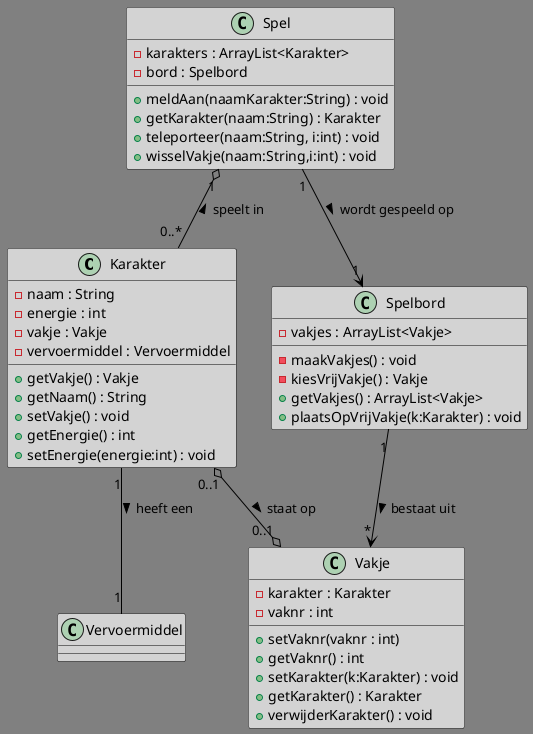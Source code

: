 @startuml class-diagram AdventureQuest
'https://plantuml.com/class-diagram
skinparam class {
BackgroundColor LightGrey
ArrowColor Black
BorderColor Black
BackgroundColor<<Foo>> DarkGrey
}

skinparam backgroundcolor Gray
skinparam stereotypeCBackgroundColor YellowGreen

class Karakter {
-naam : String
-energie : int
-vakje : Vakje
-vervoermiddel : Vervoermiddel
+getVakje() : Vakje
+getNaam() : String
+setVakje() : void
+getEnergie() : int
+setEnergie(energie:int) : void
}

class Spel {
-karakters : ArrayList<Karakter>
-bord : Spelbord
+meldAan(naamKarakter:String) : void
+getKarakter(naam:String) : Karakter
+teleporteer(naam:String, i:int) : void
+wisselVakje(naam:String,i:int) : void
}

class Spelbord {
-vakjes : ArrayList<Vakje>
-maakVakjes() : void
-kiesVrijVakje() : Vakje
+getVakjes() : ArrayList<Vakje>
+plaatsOpVrijVakje(k:Karakter) : void
}

class Vakje {
-karakter : Karakter
-vaknr : int
+setVaknr(vaknr : int)
+getVaknr() : int
+setKarakter(k:Karakter) : void
+getKarakter() : Karakter
+verwijderKarakter() : void
}

class Vervoermiddel {
}

Spel "1" --> "1" Spelbord : wordt gespeeld op >
Spelbord "1" --> "*" Vakje : bestaat uit >
Spel "1" o-- "0..*" Karakter : speelt in <
Karakter "1" -- "1" Vervoermiddel : heeft een >
Karakter "0..1" o--o "0..1" Vakje : staat op >
@enduml